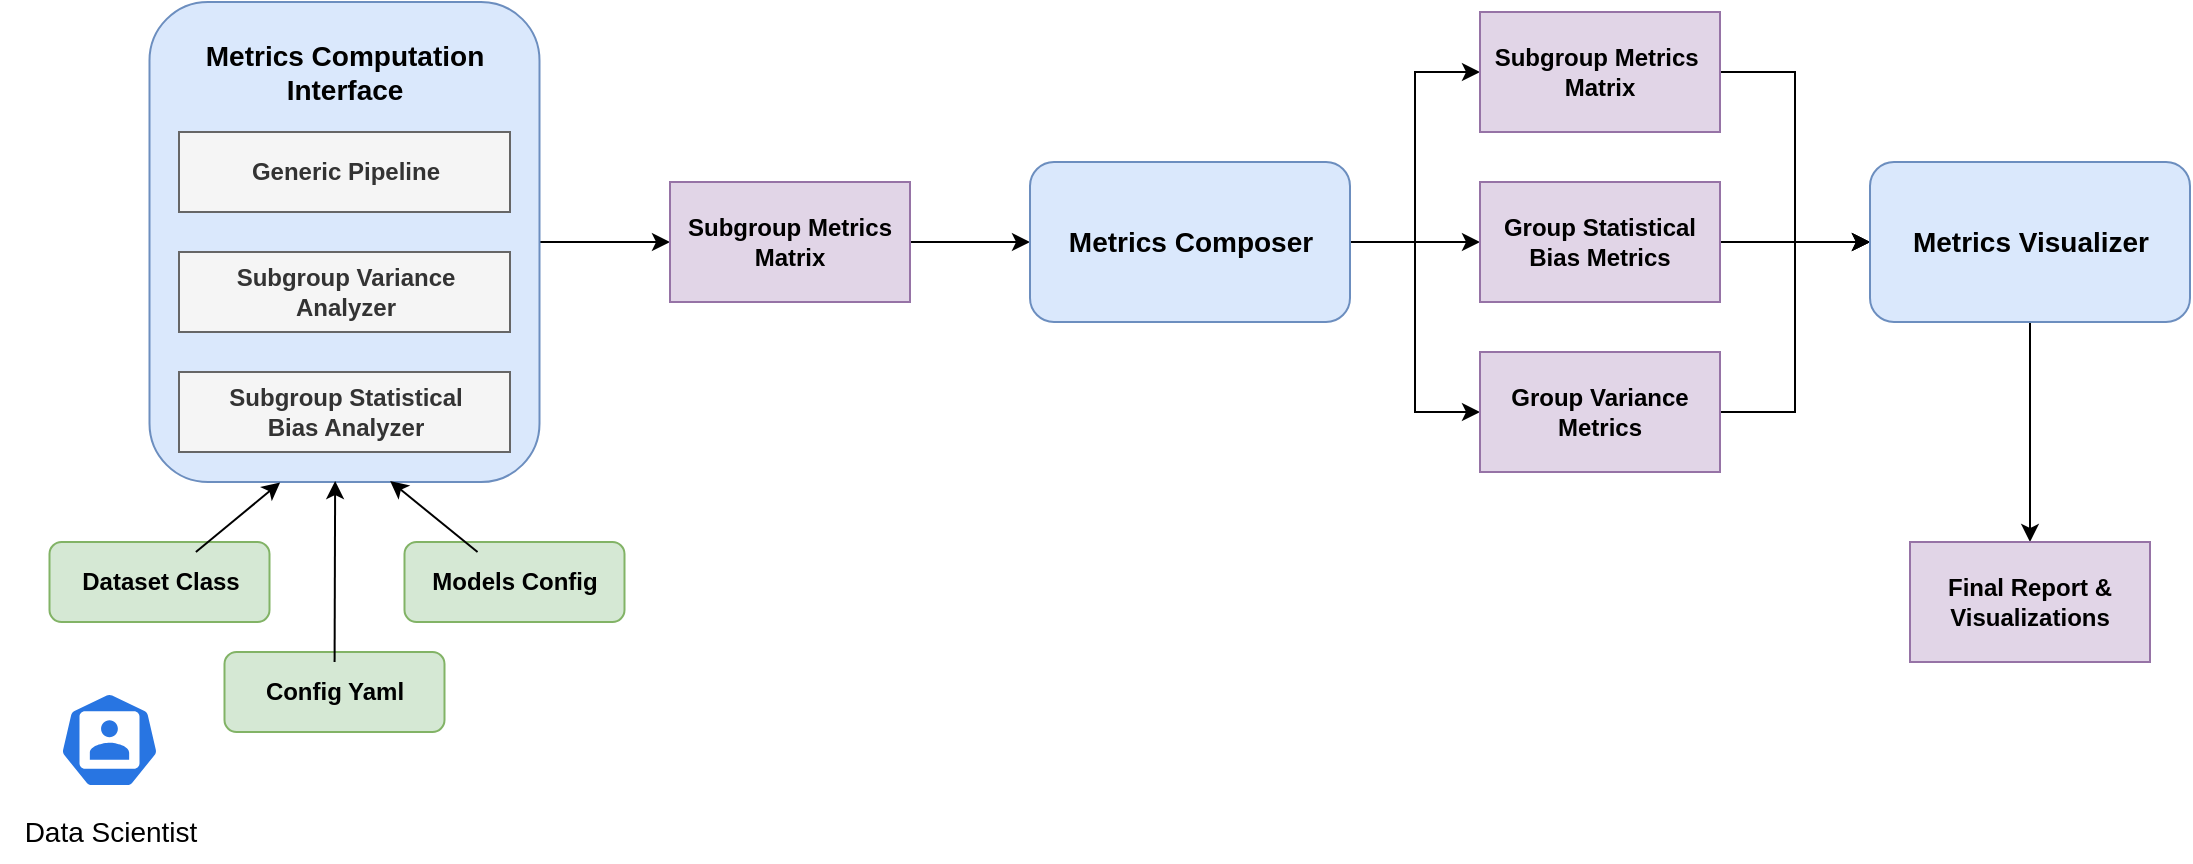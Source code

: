 <mxfile version="20.8.13" type="device"><diagram id="hlvisfvuWRFe17uFSuDf" name="Page-1"><mxGraphModel dx="1135" dy="638" grid="1" gridSize="10" guides="1" tooltips="1" connect="1" arrows="1" fold="1" page="1" pageScale="1" pageWidth="850" pageHeight="1100" math="0" shadow="0"><root><mxCell id="0"/><mxCell id="1" parent="0"/><mxCell id="NrY6HeF-G9XXoupHhg0z-9" value="" style="rounded=1;whiteSpace=wrap;html=1;fillColor=#d5e8d4;strokeColor=#82b366;" vertex="1" parent="1"><mxGeometry x="279.75" y="525" width="110" height="40" as="geometry"/></mxCell><mxCell id="JsNyH0pSIVGMAEf0iLmD-27" style="edgeStyle=orthogonalEdgeStyle;rounded=0;orthogonalLoop=1;jettySize=auto;html=1;entryX=0;entryY=0.5;entryDx=0;entryDy=0;fontSize=13;" parent="1" source="JsNyH0pSIVGMAEf0iLmD-7" target="JsNyH0pSIVGMAEf0iLmD-11" edge="1"><mxGeometry relative="1" as="geometry"/></mxCell><mxCell id="JsNyH0pSIVGMAEf0iLmD-7" value="" style="rounded=1;whiteSpace=wrap;html=1;fillColor=#dae8fc;strokeColor=#6c8ebf;" parent="1" vertex="1"><mxGeometry x="329.75" y="255" width="195" height="240" as="geometry"/></mxCell><mxCell id="JsNyH0pSIVGMAEf0iLmD-8" value="&lt;div&gt;&lt;b&gt;Subgroup Statistical &lt;br&gt;&lt;/b&gt;&lt;/div&gt;&lt;div&gt;&lt;b&gt;Bias Analyzer&lt;/b&gt;&lt;/div&gt;" style="rounded=0;whiteSpace=wrap;html=1;fillColor=#f5f5f5;fontColor=#333333;strokeColor=#666666;" parent="1" vertex="1"><mxGeometry x="344.5" y="440" width="165.5" height="40" as="geometry"/></mxCell><mxCell id="JsNyH0pSIVGMAEf0iLmD-9" value="&lt;div&gt;&lt;b&gt;Subgroup Variance &lt;br&gt;&lt;/b&gt;&lt;/div&gt;&lt;div&gt;&lt;b&gt;Analyzer&lt;/b&gt;&lt;/div&gt;" style="rounded=0;whiteSpace=wrap;html=1;fillColor=#f5f5f5;fontColor=#333333;strokeColor=#666666;" parent="1" vertex="1"><mxGeometry x="344.5" y="380" width="165.5" height="40" as="geometry"/></mxCell><mxCell id="JsNyH0pSIVGMAEf0iLmD-28" style="edgeStyle=orthogonalEdgeStyle;rounded=0;orthogonalLoop=1;jettySize=auto;html=1;entryX=0;entryY=0.5;entryDx=0;entryDy=0;fontSize=13;" parent="1" source="JsNyH0pSIVGMAEf0iLmD-11" target="JsNyH0pSIVGMAEf0iLmD-17" edge="1"><mxGeometry relative="1" as="geometry"/></mxCell><mxCell id="JsNyH0pSIVGMAEf0iLmD-11" value="&lt;b&gt;Subgroup Metrics Matrix&lt;/b&gt;" style="rounded=0;whiteSpace=wrap;html=1;fillColor=#e1d5e7;strokeColor=#9673a6;" parent="1" vertex="1"><mxGeometry x="590" y="345" width="120" height="60" as="geometry"/></mxCell><mxCell id="NrY6HeF-G9XXoupHhg0z-28" style="edgeStyle=orthogonalEdgeStyle;rounded=0;orthogonalLoop=1;jettySize=auto;html=1;entryX=0;entryY=0.5;entryDx=0;entryDy=0;fontSize=14;" edge="1" parent="1" source="JsNyH0pSIVGMAEf0iLmD-17" target="JsNyH0pSIVGMAEf0iLmD-20"><mxGeometry relative="1" as="geometry"/></mxCell><mxCell id="NrY6HeF-G9XXoupHhg0z-44" style="edgeStyle=orthogonalEdgeStyle;rounded=0;orthogonalLoop=1;jettySize=auto;html=1;entryX=0;entryY=0.5;entryDx=0;entryDy=0;fontSize=14;" edge="1" parent="1" source="JsNyH0pSIVGMAEf0iLmD-17" target="JsNyH0pSIVGMAEf0iLmD-19"><mxGeometry relative="1" as="geometry"/></mxCell><mxCell id="NrY6HeF-G9XXoupHhg0z-45" style="edgeStyle=orthogonalEdgeStyle;rounded=0;orthogonalLoop=1;jettySize=auto;html=1;entryX=0;entryY=0.5;entryDx=0;entryDy=0;fontSize=14;" edge="1" parent="1" source="JsNyH0pSIVGMAEf0iLmD-17" target="JsNyH0pSIVGMAEf0iLmD-21"><mxGeometry relative="1" as="geometry"/></mxCell><mxCell id="JsNyH0pSIVGMAEf0iLmD-17" value="" style="rounded=1;whiteSpace=wrap;html=1;fillColor=#dae8fc;strokeColor=#6c8ebf;" parent="1" vertex="1"><mxGeometry x="770" y="335" width="160" height="80" as="geometry"/></mxCell><mxCell id="NrY6HeF-G9XXoupHhg0z-46" style="edgeStyle=orthogonalEdgeStyle;rounded=0;orthogonalLoop=1;jettySize=auto;html=1;entryX=0;entryY=0.5;entryDx=0;entryDy=0;fontSize=14;" edge="1" parent="1" source="JsNyH0pSIVGMAEf0iLmD-19" target="NrY6HeF-G9XXoupHhg0z-18"><mxGeometry relative="1" as="geometry"/></mxCell><mxCell id="JsNyH0pSIVGMAEf0iLmD-19" value="&lt;b&gt;Subgroup Metrics&amp;nbsp; Matrix&lt;/b&gt;" style="rounded=0;whiteSpace=wrap;html=1;fillColor=#e1d5e7;strokeColor=#9673a6;" parent="1" vertex="1"><mxGeometry x="995" y="260" width="120" height="60" as="geometry"/></mxCell><mxCell id="NrY6HeF-G9XXoupHhg0z-29" style="edgeStyle=orthogonalEdgeStyle;rounded=0;orthogonalLoop=1;jettySize=auto;html=1;entryX=0;entryY=0.5;entryDx=0;entryDy=0;fontSize=14;" edge="1" parent="1" source="JsNyH0pSIVGMAEf0iLmD-20" target="NrY6HeF-G9XXoupHhg0z-18"><mxGeometry relative="1" as="geometry"/></mxCell><mxCell id="JsNyH0pSIVGMAEf0iLmD-20" value="&lt;b&gt;Group&lt;/b&gt; &lt;b&gt;Statistical&lt;/b&gt; &lt;b&gt;Bias Metrics&lt;/b&gt;" style="rounded=0;whiteSpace=wrap;html=1;fillColor=#e1d5e7;strokeColor=#9673a6;" parent="1" vertex="1"><mxGeometry x="995" y="345" width="120" height="60" as="geometry"/></mxCell><mxCell id="NrY6HeF-G9XXoupHhg0z-47" style="edgeStyle=orthogonalEdgeStyle;rounded=0;orthogonalLoop=1;jettySize=auto;html=1;entryX=0;entryY=0.5;entryDx=0;entryDy=0;fontSize=14;" edge="1" parent="1" source="JsNyH0pSIVGMAEf0iLmD-21" target="NrY6HeF-G9XXoupHhg0z-18"><mxGeometry relative="1" as="geometry"/></mxCell><mxCell id="JsNyH0pSIVGMAEf0iLmD-21" value="&lt;b&gt;Group&lt;/b&gt; &lt;b&gt;Variance Metrics&lt;/b&gt;" style="rounded=0;whiteSpace=wrap;html=1;fillColor=#e1d5e7;strokeColor=#9673a6;" parent="1" vertex="1"><mxGeometry x="995" y="430" width="120" height="60" as="geometry"/></mxCell><mxCell id="NrY6HeF-G9XXoupHhg0z-54" style="edgeStyle=none;rounded=0;orthogonalLoop=1;jettySize=auto;html=1;entryX=0.335;entryY=1.001;entryDx=0;entryDy=0;entryPerimeter=0;fontSize=14;" edge="1" parent="1" source="NrY6HeF-G9XXoupHhg0z-6" target="JsNyH0pSIVGMAEf0iLmD-7"><mxGeometry relative="1" as="geometry"/></mxCell><mxCell id="NrY6HeF-G9XXoupHhg0z-6" value="&lt;b&gt;&lt;font style=&quot;font-size: 12px;&quot;&gt;Dataset Class&lt;/font&gt;&lt;/b&gt;" style="text;html=1;align=center;verticalAlign=middle;resizable=0;points=[];autosize=1;strokeColor=none;fillColor=none;fontSize=7;" vertex="1" parent="1"><mxGeometry x="284.75" y="530" width="100" height="30" as="geometry"/></mxCell><mxCell id="NrY6HeF-G9XXoupHhg0z-10" value="" style="rounded=1;whiteSpace=wrap;html=1;fillColor=#d5e8d4;strokeColor=#82b366;" vertex="1" parent="1"><mxGeometry x="367.25" y="580" width="110" height="40" as="geometry"/></mxCell><mxCell id="NrY6HeF-G9XXoupHhg0z-55" style="edgeStyle=none;rounded=0;orthogonalLoop=1;jettySize=auto;html=1;entryX=0.476;entryY=0.998;entryDx=0;entryDy=0;entryPerimeter=0;fontSize=14;" edge="1" parent="1" source="NrY6HeF-G9XXoupHhg0z-11" target="JsNyH0pSIVGMAEf0iLmD-7"><mxGeometry relative="1" as="geometry"/></mxCell><mxCell id="NrY6HeF-G9XXoupHhg0z-11" value="&lt;b&gt;&lt;font style=&quot;font-size: 12px;&quot;&gt;Config Yaml&lt;/font&gt;&lt;/b&gt;" style="text;html=1;align=center;verticalAlign=middle;resizable=0;points=[];autosize=1;strokeColor=none;fillColor=none;fontSize=7;" vertex="1" parent="1"><mxGeometry x="377.25" y="585" width="90" height="30" as="geometry"/></mxCell><mxCell id="NrY6HeF-G9XXoupHhg0z-12" value="" style="rounded=1;whiteSpace=wrap;html=1;fillColor=#d5e8d4;strokeColor=#82b366;" vertex="1" parent="1"><mxGeometry x="457.25" y="525" width="110" height="40" as="geometry"/></mxCell><mxCell id="NrY6HeF-G9XXoupHhg0z-56" style="edgeStyle=none;rounded=0;orthogonalLoop=1;jettySize=auto;html=1;entryX=0.617;entryY=0.998;entryDx=0;entryDy=0;entryPerimeter=0;fontSize=14;" edge="1" parent="1" source="NrY6HeF-G9XXoupHhg0z-13" target="JsNyH0pSIVGMAEf0iLmD-7"><mxGeometry relative="1" as="geometry"/></mxCell><mxCell id="NrY6HeF-G9XXoupHhg0z-13" value="&lt;b&gt;&lt;font style=&quot;font-size: 12px;&quot;&gt;Models Config&lt;/font&gt;&lt;/b&gt;" style="text;html=1;align=center;verticalAlign=middle;resizable=1;points=[];autosize=1;strokeColor=none;fillColor=none;fontSize=7;movable=1;rotatable=1;deletable=1;editable=1;connectable=1;" vertex="1" parent="1"><mxGeometry x="457.25" y="530" width="110" height="30" as="geometry"/></mxCell><mxCell id="NrY6HeF-G9XXoupHhg0z-15" value="&lt;font style=&quot;font-size: 14px;&quot;&gt;&lt;b&gt;Metrics Computation&lt;br&gt;Interface&lt;/b&gt;&lt;/font&gt;" style="text;html=1;align=center;verticalAlign=middle;resizable=0;points=[];autosize=1;strokeColor=none;fillColor=none;fontSize=12;" vertex="1" parent="1"><mxGeometry x="347.25" y="265" width="160" height="50" as="geometry"/></mxCell><mxCell id="NrY6HeF-G9XXoupHhg0z-16" value="&lt;b&gt;Generic Pipeline&lt;/b&gt;" style="rounded=0;whiteSpace=wrap;html=1;fillColor=#f5f5f5;fontColor=#333333;strokeColor=#666666;" vertex="1" parent="1"><mxGeometry x="344.5" y="320" width="165.5" height="40" as="geometry"/></mxCell><mxCell id="NrY6HeF-G9XXoupHhg0z-17" value="&lt;font style=&quot;font-size: 14px;&quot;&gt;&lt;b&gt;Metrics Composer&lt;/b&gt;&lt;/font&gt;" style="text;html=1;align=center;verticalAlign=middle;resizable=0;points=[];autosize=1;strokeColor=none;fillColor=none;fontSize=14;" vertex="1" parent="1"><mxGeometry x="775" y="360" width="150" height="30" as="geometry"/></mxCell><mxCell id="NrY6HeF-G9XXoupHhg0z-59" style="edgeStyle=none;rounded=0;orthogonalLoop=1;jettySize=auto;html=1;entryX=0.5;entryY=0;entryDx=0;entryDy=0;fontSize=14;" edge="1" parent="1" source="NrY6HeF-G9XXoupHhg0z-18" target="NrY6HeF-G9XXoupHhg0z-57"><mxGeometry relative="1" as="geometry"/></mxCell><mxCell id="NrY6HeF-G9XXoupHhg0z-18" value="" style="rounded=1;whiteSpace=wrap;html=1;fillColor=#dae8fc;strokeColor=#6c8ebf;" vertex="1" parent="1"><mxGeometry x="1190" y="335" width="160" height="80" as="geometry"/></mxCell><mxCell id="NrY6HeF-G9XXoupHhg0z-19" value="&lt;b&gt;Metrics Visualizer&lt;/b&gt;" style="text;html=1;align=center;verticalAlign=middle;resizable=0;points=[];autosize=1;strokeColor=none;fillColor=none;fontSize=14;" vertex="1" parent="1"><mxGeometry x="1200" y="360" width="140" height="30" as="geometry"/></mxCell><mxCell id="NrY6HeF-G9XXoupHhg0z-48" value="" style="sketch=0;html=1;dashed=0;whitespace=wrap;fillColor=#2875E2;strokeColor=#ffffff;points=[[0.005,0.63,0],[0.1,0.2,0],[0.9,0.2,0],[0.5,0,0],[0.995,0.63,0],[0.72,0.99,0],[0.5,1,0],[0.28,0.99,0]];verticalLabelPosition=bottom;align=center;verticalAlign=top;shape=mxgraph.kubernetes.icon;prIcon=user;rounded=0;fontSize=14;" vertex="1" parent="1"><mxGeometry x="284.75" y="600" width="50" height="48" as="geometry"/></mxCell><mxCell id="NrY6HeF-G9XXoupHhg0z-50" value="Data Scientist" style="text;html=1;align=center;verticalAlign=middle;resizable=0;points=[];autosize=1;strokeColor=none;fillColor=none;fontSize=14;" vertex="1" parent="1"><mxGeometry x="255" y="655" width="110" height="30" as="geometry"/></mxCell><mxCell id="NrY6HeF-G9XXoupHhg0z-57" value="&lt;b&gt;Final Report&lt;/b&gt; &lt;b&gt;&amp;amp;&lt;/b&gt;&lt;br&gt;&lt;b&gt;Visualizations&lt;/b&gt;" style="rounded=0;whiteSpace=wrap;html=1;fillColor=#e1d5e7;strokeColor=#9673a6;" vertex="1" parent="1"><mxGeometry x="1210" y="525" width="120" height="60" as="geometry"/></mxCell></root></mxGraphModel></diagram></mxfile>